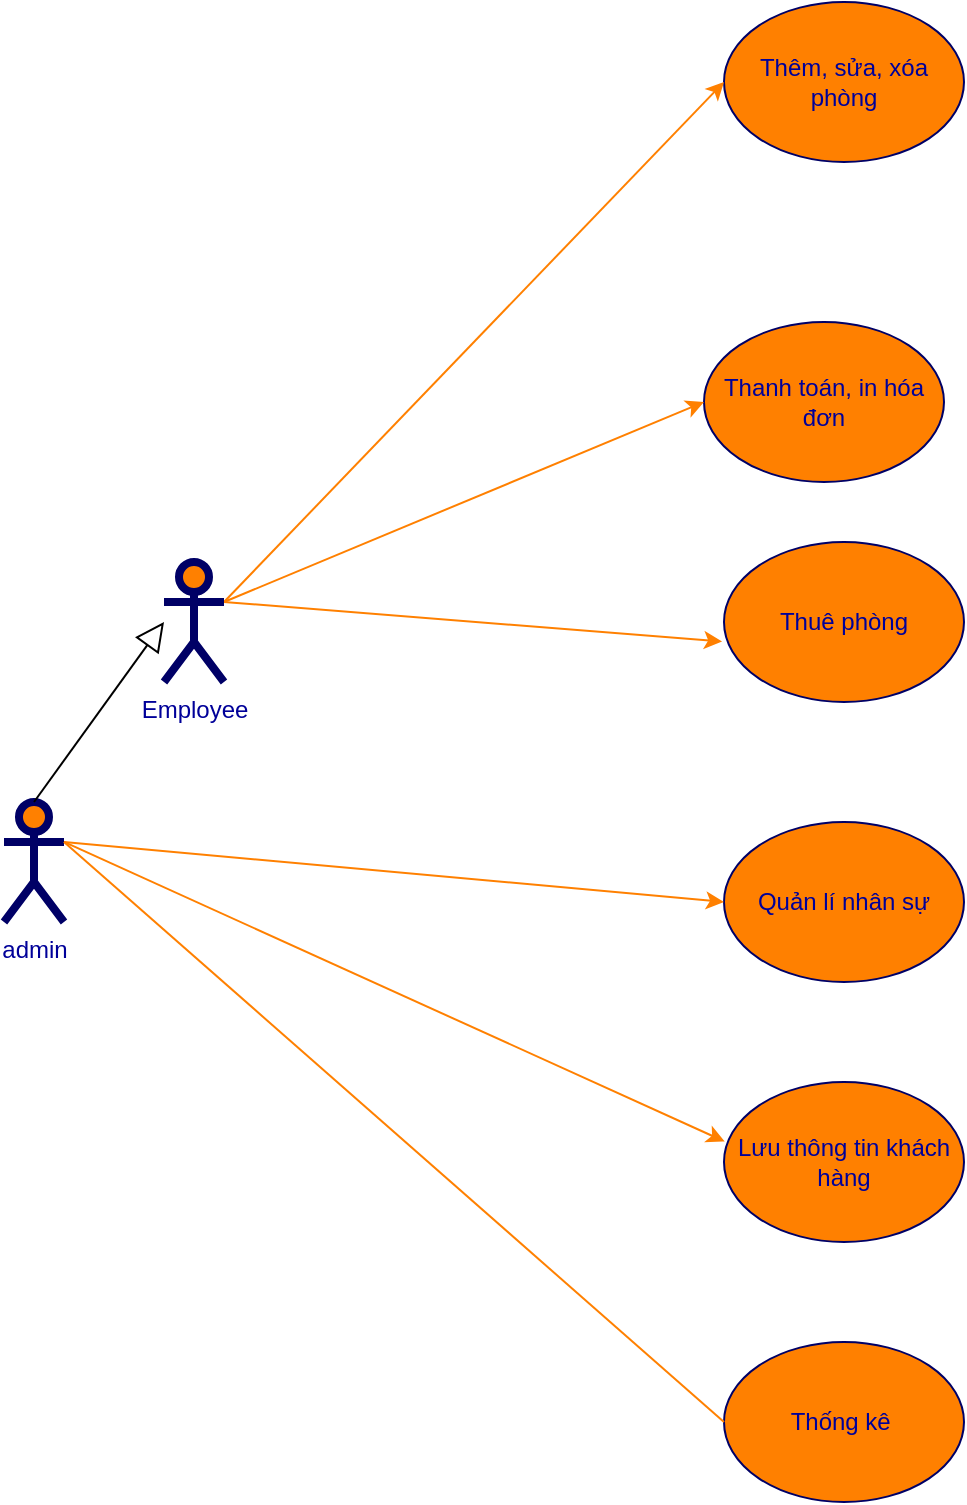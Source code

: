 <mxfile version="15.4.3" type="github">
  <diagram id="1cee9afd-dcdd-cf27-cb82-50d77dad4855" name="Page-1">
    <mxGraphModel dx="1888" dy="1656" grid="1" gridSize="10" guides="1" tooltips="1" connect="1" arrows="1" fold="1" page="1" pageScale="1" pageWidth="850" pageHeight="1100" math="0" shadow="0">
      <root>
        <mxCell id="0" />
        <mxCell id="1" parent="0" />
        <mxCell id="c1cb8d76720eaeb-1" value="Thêm, sửa, xóa phòng" style="ellipse;whiteSpace=wrap;html=1;fillColor=#FF8000;strokeColor=#000066;fontColor=#000099;" parent="1" vertex="1">
          <mxGeometry x="180" y="-80" width="120" height="80" as="geometry" />
        </mxCell>
        <mxCell id="c1cb8d76720eaeb-3" value="Quản lí nhân sự" style="ellipse;whiteSpace=wrap;html=1;fillColor=#FF8000;strokeColor=#000066;fontColor=#000099;" parent="1" vertex="1">
          <mxGeometry x="180" y="330" width="120" height="80" as="geometry" />
        </mxCell>
        <mxCell id="c1cb8d76720eaeb-6" value="Thanh toán, in hóa đơn" style="ellipse;whiteSpace=wrap;html=1;fillColor=#FF8000;strokeColor=#000066;fontColor=#000099;" parent="1" vertex="1">
          <mxGeometry x="170" y="80" width="120" height="80" as="geometry" />
        </mxCell>
        <mxCell id="c1cb8d76720eaeb-10" style="html=1;exitX=1;exitY=0.333;exitPerimeter=0;entryX=0;entryY=0.5;jettySize=auto;orthogonalLoop=1;fillColor=#f8cecc;strokeColor=#FF8000;curved=1;fontColor=#000099;exitDx=0;exitDy=0;" parent="1" source="BCp09lpTjPHIo2bbOKOB-34" target="c1cb8d76720eaeb-1" edge="1">
          <mxGeometry relative="1" as="geometry">
            <mxPoint x="60" y="60" as="sourcePoint" />
          </mxGeometry>
        </mxCell>
        <mxCell id="c1cb8d76720eaeb-13" style="edgeStyle=none;curved=1;html=1;exitX=1;exitY=0.333;exitPerimeter=0;entryX=0;entryY=0.5;jettySize=auto;orthogonalLoop=1;strokeColor=#FF8000;fontColor=#000099;exitDx=0;exitDy=0;" parent="1" source="BCp09lpTjPHIo2bbOKOB-17" target="c1cb8d76720eaeb-3" edge="1">
          <mxGeometry relative="1" as="geometry">
            <mxPoint x="60" y="60" as="sourcePoint" />
          </mxGeometry>
        </mxCell>
        <mxCell id="c1cb8d76720eaeb-26" value="Thuê phòng" style="ellipse;whiteSpace=wrap;html=1;fillColor=#FF8000;strokeColor=#000066;fontColor=#000099;" parent="1" vertex="1">
          <mxGeometry x="180" y="190" width="120" height="80" as="geometry" />
        </mxCell>
        <mxCell id="BCp09lpTjPHIo2bbOKOB-11" value="Lưu thông tin khách hàng" style="ellipse;whiteSpace=wrap;html=1;fillColor=#FF8000;strokeColor=#000066;fontColor=#000099;" parent="1" vertex="1">
          <mxGeometry x="180" y="460" width="120" height="80" as="geometry" />
        </mxCell>
        <mxCell id="BCp09lpTjPHIo2bbOKOB-17" value="admin&lt;br&gt;" style="shape=umlActor;verticalLabelPosition=bottom;labelBackgroundColor=#ffffff;verticalAlign=top;html=1;strokeWidth=4;fillColor=#FF8000;strokeColor=#000066;fontColor=#000099;" parent="1" vertex="1">
          <mxGeometry x="-180" y="320" width="30" height="60" as="geometry" />
        </mxCell>
        <mxCell id="BCp09lpTjPHIo2bbOKOB-22" value="" style="endArrow=block;endFill=0;endSize=12;html=1;exitX=0.5;exitY=0;exitDx=0;exitDy=0;exitPerimeter=0;" parent="1" source="BCp09lpTjPHIo2bbOKOB-17" edge="1">
          <mxGeometry width="160" relative="1" as="geometry">
            <mxPoint x="20" y="500" as="sourcePoint" />
            <mxPoint x="-100" y="230" as="targetPoint" />
          </mxGeometry>
        </mxCell>
        <mxCell id="BCp09lpTjPHIo2bbOKOB-23" style="edgeStyle=none;curved=1;html=1;entryX=-0.008;entryY=0.622;jettySize=auto;orthogonalLoop=1;strokeColor=#FF8000;fontColor=#000099;entryDx=0;entryDy=0;entryPerimeter=0;exitX=1;exitY=0.333;exitDx=0;exitDy=0;exitPerimeter=0;" parent="1" source="BCp09lpTjPHIo2bbOKOB-34" target="c1cb8d76720eaeb-26" edge="1">
          <mxGeometry relative="1" as="geometry">
            <mxPoint y="160" as="sourcePoint" />
            <mxPoint x="160.0" y="380" as="targetPoint" />
          </mxGeometry>
        </mxCell>
        <mxCell id="BCp09lpTjPHIo2bbOKOB-24" style="edgeStyle=none;curved=1;html=1;exitX=1;exitY=0.333;exitPerimeter=0;jettySize=auto;orthogonalLoop=1;strokeColor=#FF8000;fontColor=#000099;entryX=0;entryY=0.5;entryDx=0;entryDy=0;exitDx=0;exitDy=0;startArrow=none;" parent="1" source="BCp09lpTjPHIo2bbOKOB-34" target="c1cb8d76720eaeb-6" edge="1">
          <mxGeometry relative="1" as="geometry">
            <mxPoint x="30" y="549.24" as="sourcePoint" />
            <mxPoint x="200" y="470" as="targetPoint" />
          </mxGeometry>
        </mxCell>
        <mxCell id="BCp09lpTjPHIo2bbOKOB-25" style="edgeStyle=none;curved=1;html=1;exitX=1;exitY=0.333;exitPerimeter=0;entryX=0.003;entryY=0.372;jettySize=auto;orthogonalLoop=1;strokeColor=#FF8000;fontColor=#000099;entryDx=0;entryDy=0;entryPerimeter=0;exitDx=0;exitDy=0;" parent="1" source="BCp09lpTjPHIo2bbOKOB-17" target="BCp09lpTjPHIo2bbOKOB-11" edge="1">
          <mxGeometry relative="1" as="geometry">
            <mxPoint x="30" y="550.24" as="sourcePoint" />
            <mxPoint x="179.04" y="550" as="targetPoint" />
          </mxGeometry>
        </mxCell>
        <mxCell id="BCp09lpTjPHIo2bbOKOB-34" value="Employee" style="shape=umlActor;verticalLabelPosition=bottom;labelBackgroundColor=#ffffff;verticalAlign=top;html=1;strokeWidth=4;fillColor=#FF8000;strokeColor=#000066;fontColor=#000099;" parent="1" vertex="1">
          <mxGeometry x="-100" y="200" width="30" height="60" as="geometry" />
        </mxCell>
        <mxCell id="BCp09lpTjPHIo2bbOKOB-39" value="Thống kê&amp;nbsp;" style="ellipse;whiteSpace=wrap;html=1;fillColor=#FF8000;strokeColor=#000066;fontColor=#000099;" parent="1" vertex="1">
          <mxGeometry x="180" y="590" width="120" height="80" as="geometry" />
        </mxCell>
        <mxCell id="2T6XojJv8M6gnoJigWYu-2" value="" style="edgeStyle=none;curved=1;html=1;jettySize=auto;orthogonalLoop=1;strokeColor=#FF8000;fontColor=#000099;exitX=1;exitY=0.333;exitDx=0;exitDy=0;exitPerimeter=0;endArrow=none;entryX=0;entryY=0.5;entryDx=0;entryDy=0;" parent="1" source="BCp09lpTjPHIo2bbOKOB-17" target="BCp09lpTjPHIo2bbOKOB-39" edge="1">
          <mxGeometry relative="1" as="geometry">
            <mxPoint x="-150" y="340" as="sourcePoint" />
            <mxPoint x="190" y="630" as="targetPoint" />
          </mxGeometry>
        </mxCell>
      </root>
    </mxGraphModel>
  </diagram>
</mxfile>
